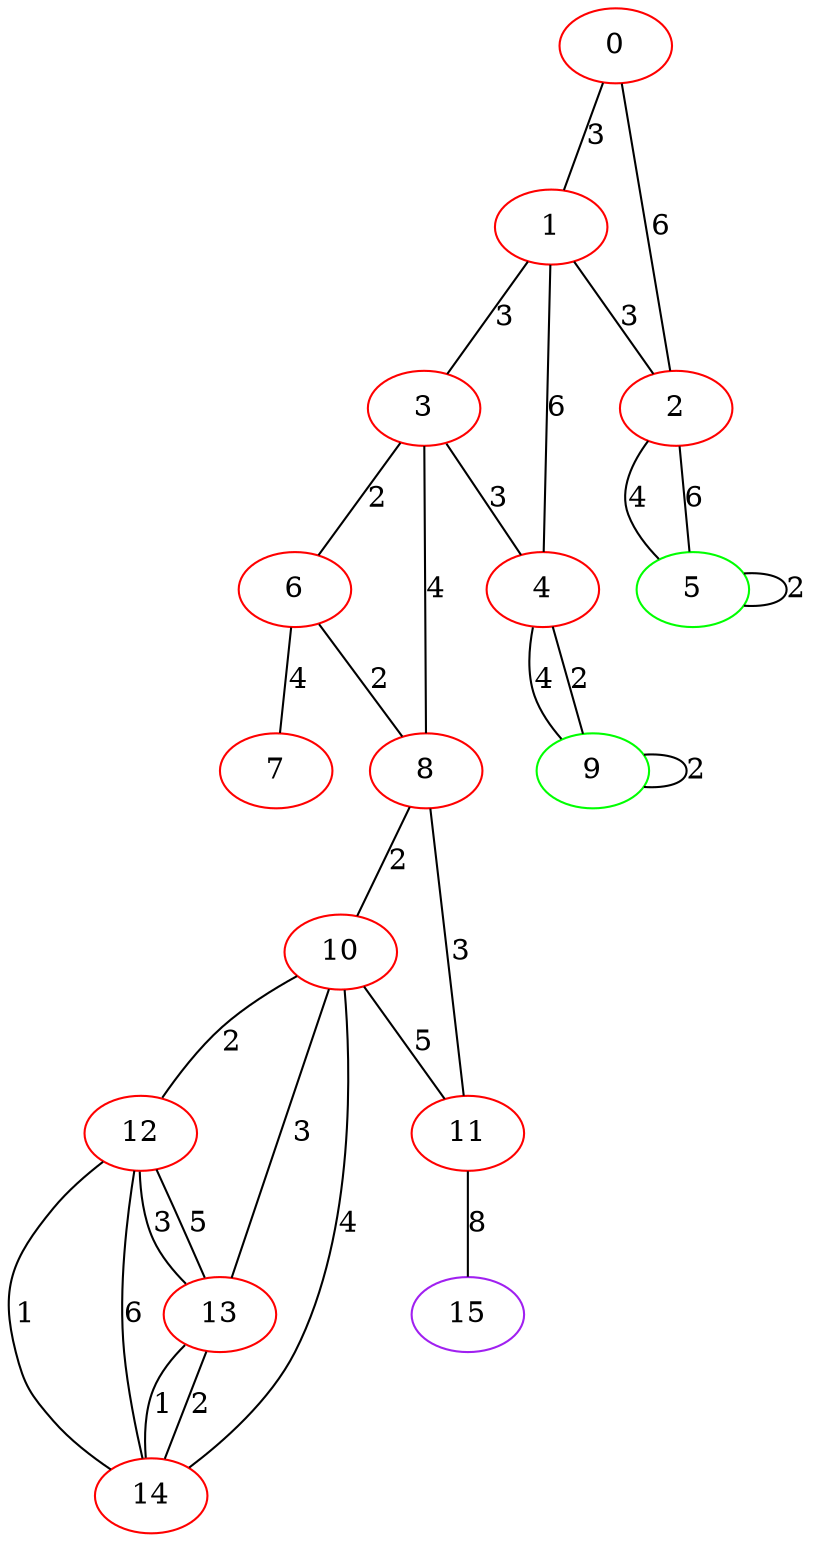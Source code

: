 graph "" {
0 [color=red, weight=1];
1 [color=red, weight=1];
2 [color=red, weight=1];
3 [color=red, weight=1];
4 [color=red, weight=1];
5 [color=green, weight=2];
6 [color=red, weight=1];
7 [color=red, weight=1];
8 [color=red, weight=1];
9 [color=green, weight=2];
10 [color=red, weight=1];
11 [color=red, weight=1];
12 [color=red, weight=1];
13 [color=red, weight=1];
14 [color=red, weight=1];
15 [color=purple, weight=4];
0 -- 1  [key=0, label=3];
0 -- 2  [key=0, label=6];
1 -- 2  [key=0, label=3];
1 -- 3  [key=0, label=3];
1 -- 4  [key=0, label=6];
2 -- 5  [key=0, label=4];
2 -- 5  [key=1, label=6];
3 -- 8  [key=0, label=4];
3 -- 4  [key=0, label=3];
3 -- 6  [key=0, label=2];
4 -- 9  [key=0, label=2];
4 -- 9  [key=1, label=4];
5 -- 5  [key=0, label=2];
6 -- 8  [key=0, label=2];
6 -- 7  [key=0, label=4];
8 -- 11  [key=0, label=3];
8 -- 10  [key=0, label=2];
9 -- 9  [key=0, label=2];
10 -- 11  [key=0, label=5];
10 -- 12  [key=0, label=2];
10 -- 13  [key=0, label=3];
10 -- 14  [key=0, label=4];
11 -- 15  [key=0, label=8];
12 -- 13  [key=0, label=3];
12 -- 13  [key=1, label=5];
12 -- 14  [key=0, label=1];
12 -- 14  [key=1, label=6];
13 -- 14  [key=0, label=2];
13 -- 14  [key=1, label=1];
}
